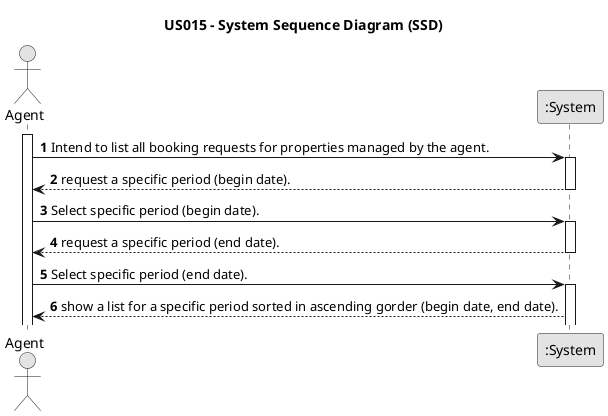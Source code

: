 @startuml
skinparam monochrome true
skinparam packageStyle rectangle
skinparam shadowing false

title US015 - System Sequence Diagram (SSD)

autonumber

actor "Agent" as Agent
participant ":System" as System

activate Agent

Agent -> System : Intend to list all booking requests for properties managed by the agent.
activate System

"System" --> Agent: request a specific period (begin date).

deactivate System

Agent -> System : Select specific period (begin date).
activate System

"System" --> Agent: request a specific period (end date).

deactivate System

Agent -> System : Select specific period (end date).
activate System


"System" --> Agent : show a list for a specific period sorted in ascending gorder (begin date, end date).



@enduml